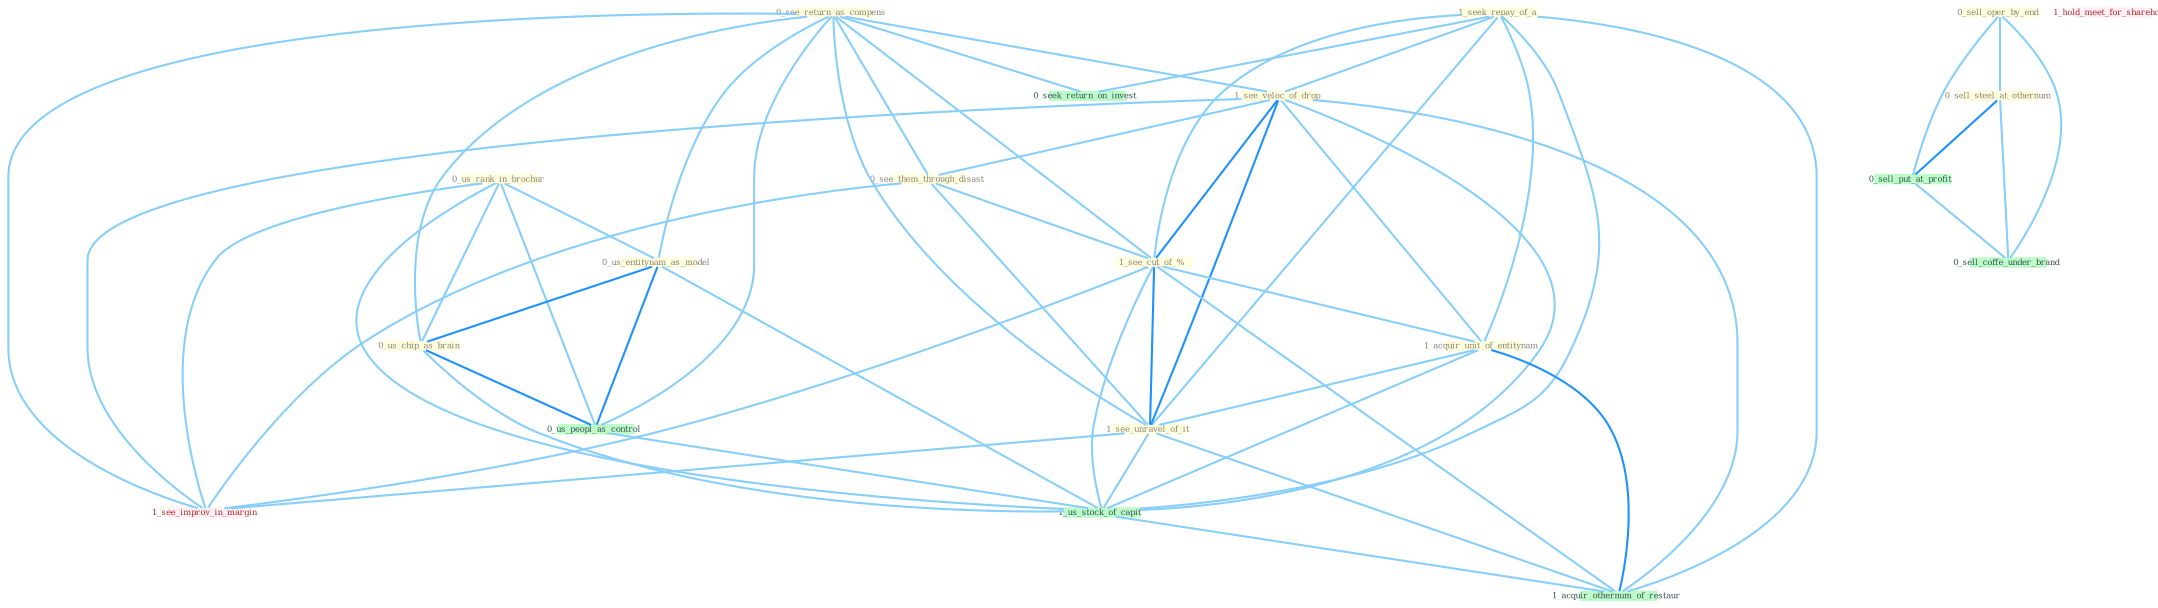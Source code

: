 Graph G{ 
    node
    [shape=polygon,style=filled,width=.5,height=.06,color="#BDFCC9",fixedsize=true,fontsize=4,
    fontcolor="#2f4f4f"];
    {node
    [color="#ffffe0", fontcolor="#8b7d6b"] "0_us_rank_in_brochur " "0_see_return_as_compens " "1_seek_repay_of_a " "1_see_veloc_of_drop " "0_see_them_through_disast " "0_us_entitynam_as_model " "0_sell_oper_by_end " "1_see_cut_of_% " "1_acquir_unit_of_entitynam " "0_us_chip_as_brain " "1_see_unravel_of_it " "0_sell_steel_at_othernum "}
{node [color="#fff0f5", fontcolor="#b22222"] "1_see_improv_in_margin " "1_hold_meet_for_sharehold "}
edge [color="#B0E2FF"];

	"0_us_rank_in_brochur " -- "0_us_entitynam_as_model " [w="1", color="#87cefa" ];
	"0_us_rank_in_brochur " -- "0_us_chip_as_brain " [w="1", color="#87cefa" ];
	"0_us_rank_in_brochur " -- "0_us_peopl_as_control " [w="1", color="#87cefa" ];
	"0_us_rank_in_brochur " -- "1_us_stock_of_capit " [w="1", color="#87cefa" ];
	"0_us_rank_in_brochur " -- "1_see_improv_in_margin " [w="1", color="#87cefa" ];
	"0_see_return_as_compens " -- "1_see_veloc_of_drop " [w="1", color="#87cefa" ];
	"0_see_return_as_compens " -- "0_see_them_through_disast " [w="1", color="#87cefa" ];
	"0_see_return_as_compens " -- "0_us_entitynam_as_model " [w="1", color="#87cefa" ];
	"0_see_return_as_compens " -- "1_see_cut_of_% " [w="1", color="#87cefa" ];
	"0_see_return_as_compens " -- "0_us_chip_as_brain " [w="1", color="#87cefa" ];
	"0_see_return_as_compens " -- "1_see_unravel_of_it " [w="1", color="#87cefa" ];
	"0_see_return_as_compens " -- "0_us_peopl_as_control " [w="1", color="#87cefa" ];
	"0_see_return_as_compens " -- "0_seek_return_on_invest " [w="1", color="#87cefa" ];
	"0_see_return_as_compens " -- "1_see_improv_in_margin " [w="1", color="#87cefa" ];
	"1_seek_repay_of_a " -- "1_see_veloc_of_drop " [w="1", color="#87cefa" ];
	"1_seek_repay_of_a " -- "1_see_cut_of_% " [w="1", color="#87cefa" ];
	"1_seek_repay_of_a " -- "1_acquir_unit_of_entitynam " [w="1", color="#87cefa" ];
	"1_seek_repay_of_a " -- "1_see_unravel_of_it " [w="1", color="#87cefa" ];
	"1_seek_repay_of_a " -- "0_seek_return_on_invest " [w="1", color="#87cefa" ];
	"1_seek_repay_of_a " -- "1_us_stock_of_capit " [w="1", color="#87cefa" ];
	"1_seek_repay_of_a " -- "1_acquir_othernum_of_restaur " [w="1", color="#87cefa" ];
	"1_see_veloc_of_drop " -- "0_see_them_through_disast " [w="1", color="#87cefa" ];
	"1_see_veloc_of_drop " -- "1_see_cut_of_% " [w="2", color="#1e90ff" , len=0.8];
	"1_see_veloc_of_drop " -- "1_acquir_unit_of_entitynam " [w="1", color="#87cefa" ];
	"1_see_veloc_of_drop " -- "1_see_unravel_of_it " [w="2", color="#1e90ff" , len=0.8];
	"1_see_veloc_of_drop " -- "1_us_stock_of_capit " [w="1", color="#87cefa" ];
	"1_see_veloc_of_drop " -- "1_see_improv_in_margin " [w="1", color="#87cefa" ];
	"1_see_veloc_of_drop " -- "1_acquir_othernum_of_restaur " [w="1", color="#87cefa" ];
	"0_see_them_through_disast " -- "1_see_cut_of_% " [w="1", color="#87cefa" ];
	"0_see_them_through_disast " -- "1_see_unravel_of_it " [w="1", color="#87cefa" ];
	"0_see_them_through_disast " -- "1_see_improv_in_margin " [w="1", color="#87cefa" ];
	"0_us_entitynam_as_model " -- "0_us_chip_as_brain " [w="2", color="#1e90ff" , len=0.8];
	"0_us_entitynam_as_model " -- "0_us_peopl_as_control " [w="2", color="#1e90ff" , len=0.8];
	"0_us_entitynam_as_model " -- "1_us_stock_of_capit " [w="1", color="#87cefa" ];
	"0_sell_oper_by_end " -- "0_sell_steel_at_othernum " [w="1", color="#87cefa" ];
	"0_sell_oper_by_end " -- "0_sell_put_at_profit " [w="1", color="#87cefa" ];
	"0_sell_oper_by_end " -- "0_sell_coffe_under_brand " [w="1", color="#87cefa" ];
	"1_see_cut_of_% " -- "1_acquir_unit_of_entitynam " [w="1", color="#87cefa" ];
	"1_see_cut_of_% " -- "1_see_unravel_of_it " [w="2", color="#1e90ff" , len=0.8];
	"1_see_cut_of_% " -- "1_us_stock_of_capit " [w="1", color="#87cefa" ];
	"1_see_cut_of_% " -- "1_see_improv_in_margin " [w="1", color="#87cefa" ];
	"1_see_cut_of_% " -- "1_acquir_othernum_of_restaur " [w="1", color="#87cefa" ];
	"1_acquir_unit_of_entitynam " -- "1_see_unravel_of_it " [w="1", color="#87cefa" ];
	"1_acquir_unit_of_entitynam " -- "1_us_stock_of_capit " [w="1", color="#87cefa" ];
	"1_acquir_unit_of_entitynam " -- "1_acquir_othernum_of_restaur " [w="2", color="#1e90ff" , len=0.8];
	"0_us_chip_as_brain " -- "0_us_peopl_as_control " [w="2", color="#1e90ff" , len=0.8];
	"0_us_chip_as_brain " -- "1_us_stock_of_capit " [w="1", color="#87cefa" ];
	"1_see_unravel_of_it " -- "1_us_stock_of_capit " [w="1", color="#87cefa" ];
	"1_see_unravel_of_it " -- "1_see_improv_in_margin " [w="1", color="#87cefa" ];
	"1_see_unravel_of_it " -- "1_acquir_othernum_of_restaur " [w="1", color="#87cefa" ];
	"0_sell_steel_at_othernum " -- "0_sell_put_at_profit " [w="2", color="#1e90ff" , len=0.8];
	"0_sell_steel_at_othernum " -- "0_sell_coffe_under_brand " [w="1", color="#87cefa" ];
	"0_us_peopl_as_control " -- "1_us_stock_of_capit " [w="1", color="#87cefa" ];
	"0_sell_put_at_profit " -- "0_sell_coffe_under_brand " [w="1", color="#87cefa" ];
	"1_us_stock_of_capit " -- "1_acquir_othernum_of_restaur " [w="1", color="#87cefa" ];
}